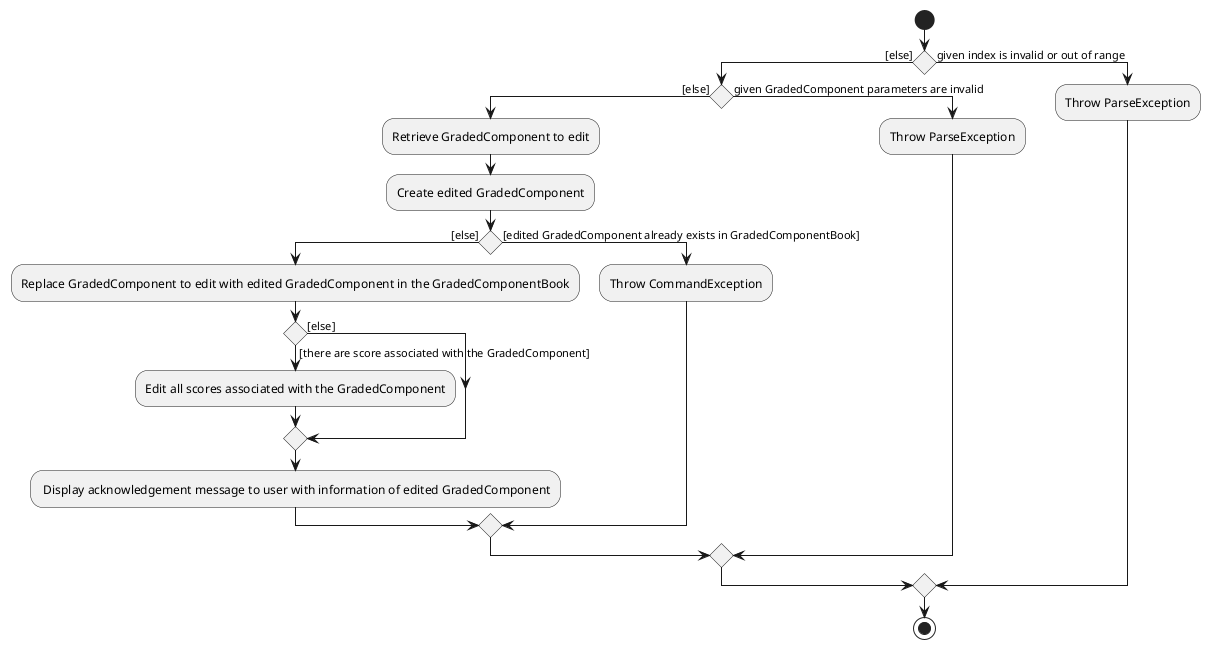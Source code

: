 @startuml
'https://plantuml.com/activity-diagram

start
if () then ([else])
if () then ([else])
    :Retrieve GradedComponent to edit;
    :Create edited GradedComponent;
    if () then ([else])
        :Replace GradedComponent to edit with edited GradedComponent in the GradedComponentBook;
        if () then ([else])
        else ([there are score associated with the GradedComponent])
        :Edit all scores associated with the GradedComponent;
        endif
        : Display acknowledgement message to user with information of edited GradedComponent;
    else ([edited GradedComponent already exists in GradedComponentBook])
        :Throw CommandException;
    endif
else (given GradedComponent parameters are invalid)
    :Throw ParseException;
endif
else (given index is invalid or out of range)
    :Throw ParseException;
endif

stop

@enduml
